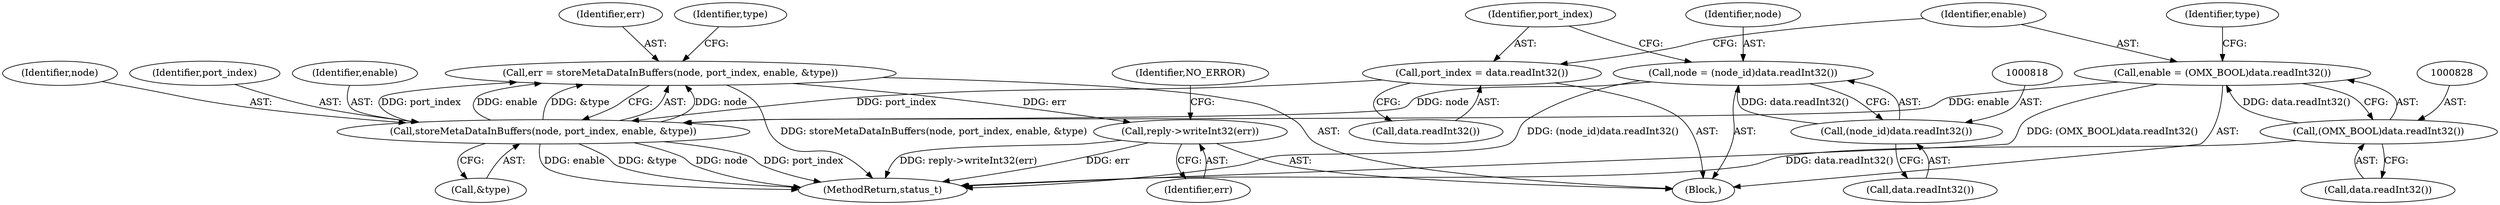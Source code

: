 digraph "0_Android_295c883fe3105b19bcd0f9e07d54c6b589fc5bff@API" {
"1000845" [label="(Call,reply->writeInt32(err))"];
"1000835" [label="(Call,err = storeMetaDataInBuffers(node, port_index, enable, &type))"];
"1000837" [label="(Call,storeMetaDataInBuffers(node, port_index, enable, &type))"];
"1000815" [label="(Call,node = (node_id)data.readInt32())"];
"1000817" [label="(Call,(node_id)data.readInt32())"];
"1000821" [label="(Call,port_index = data.readInt32())"];
"1000825" [label="(Call,enable = (OMX_BOOL)data.readInt32())"];
"1000827" [label="(Call,(OMX_BOOL)data.readInt32())"];
"1000817" [label="(Call,(node_id)data.readInt32())"];
"1000841" [label="(Call,&type)"];
"1000822" [label="(Identifier,port_index)"];
"1001214" [label="(MethodReturn,status_t)"];
"1000809" [label="(Block,)"];
"1000835" [label="(Call,err = storeMetaDataInBuffers(node, port_index, enable, &type))"];
"1000832" [label="(Identifier,type)"];
"1000815" [label="(Call,node = (node_id)data.readInt32())"];
"1000837" [label="(Call,storeMetaDataInBuffers(node, port_index, enable, &type))"];
"1000845" [label="(Call,reply->writeInt32(err))"];
"1000829" [label="(Call,data.readInt32())"];
"1000846" [label="(Identifier,err)"];
"1000819" [label="(Call,data.readInt32())"];
"1000816" [label="(Identifier,node)"];
"1000825" [label="(Call,enable = (OMX_BOOL)data.readInt32())"];
"1000838" [label="(Identifier,node)"];
"1000823" [label="(Call,data.readInt32())"];
"1000836" [label="(Identifier,err)"];
"1000839" [label="(Identifier,port_index)"];
"1000827" [label="(Call,(OMX_BOOL)data.readInt32())"];
"1000840" [label="(Identifier,enable)"];
"1000826" [label="(Identifier,enable)"];
"1000844" [label="(Identifier,type)"];
"1000821" [label="(Call,port_index = data.readInt32())"];
"1000848" [label="(Identifier,NO_ERROR)"];
"1000845" -> "1000809"  [label="AST: "];
"1000845" -> "1000846"  [label="CFG: "];
"1000846" -> "1000845"  [label="AST: "];
"1000848" -> "1000845"  [label="CFG: "];
"1000845" -> "1001214"  [label="DDG: err"];
"1000845" -> "1001214"  [label="DDG: reply->writeInt32(err)"];
"1000835" -> "1000845"  [label="DDG: err"];
"1000835" -> "1000809"  [label="AST: "];
"1000835" -> "1000837"  [label="CFG: "];
"1000836" -> "1000835"  [label="AST: "];
"1000837" -> "1000835"  [label="AST: "];
"1000844" -> "1000835"  [label="CFG: "];
"1000835" -> "1001214"  [label="DDG: storeMetaDataInBuffers(node, port_index, enable, &type)"];
"1000837" -> "1000835"  [label="DDG: node"];
"1000837" -> "1000835"  [label="DDG: port_index"];
"1000837" -> "1000835"  [label="DDG: enable"];
"1000837" -> "1000835"  [label="DDG: &type"];
"1000837" -> "1000841"  [label="CFG: "];
"1000838" -> "1000837"  [label="AST: "];
"1000839" -> "1000837"  [label="AST: "];
"1000840" -> "1000837"  [label="AST: "];
"1000841" -> "1000837"  [label="AST: "];
"1000837" -> "1001214"  [label="DDG: node"];
"1000837" -> "1001214"  [label="DDG: port_index"];
"1000837" -> "1001214"  [label="DDG: enable"];
"1000837" -> "1001214"  [label="DDG: &type"];
"1000815" -> "1000837"  [label="DDG: node"];
"1000821" -> "1000837"  [label="DDG: port_index"];
"1000825" -> "1000837"  [label="DDG: enable"];
"1000815" -> "1000809"  [label="AST: "];
"1000815" -> "1000817"  [label="CFG: "];
"1000816" -> "1000815"  [label="AST: "];
"1000817" -> "1000815"  [label="AST: "];
"1000822" -> "1000815"  [label="CFG: "];
"1000815" -> "1001214"  [label="DDG: (node_id)data.readInt32()"];
"1000817" -> "1000815"  [label="DDG: data.readInt32()"];
"1000817" -> "1000819"  [label="CFG: "];
"1000818" -> "1000817"  [label="AST: "];
"1000819" -> "1000817"  [label="AST: "];
"1000821" -> "1000809"  [label="AST: "];
"1000821" -> "1000823"  [label="CFG: "];
"1000822" -> "1000821"  [label="AST: "];
"1000823" -> "1000821"  [label="AST: "];
"1000826" -> "1000821"  [label="CFG: "];
"1000825" -> "1000809"  [label="AST: "];
"1000825" -> "1000827"  [label="CFG: "];
"1000826" -> "1000825"  [label="AST: "];
"1000827" -> "1000825"  [label="AST: "];
"1000832" -> "1000825"  [label="CFG: "];
"1000825" -> "1001214"  [label="DDG: (OMX_BOOL)data.readInt32()"];
"1000827" -> "1000825"  [label="DDG: data.readInt32()"];
"1000827" -> "1000829"  [label="CFG: "];
"1000828" -> "1000827"  [label="AST: "];
"1000829" -> "1000827"  [label="AST: "];
"1000827" -> "1001214"  [label="DDG: data.readInt32()"];
}

